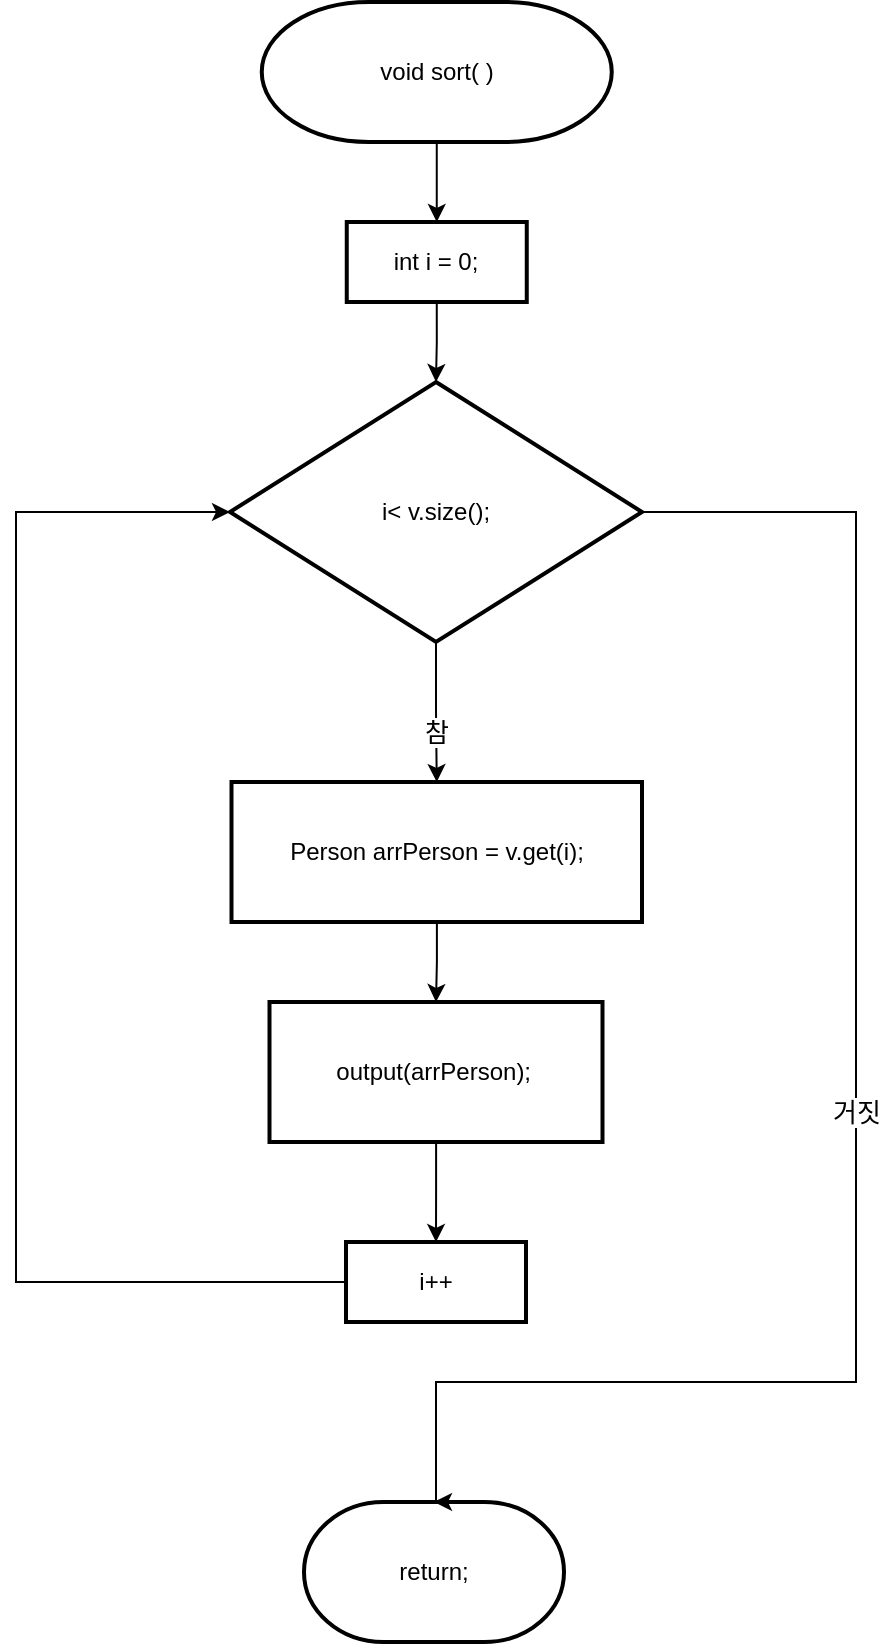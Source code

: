 <mxfile version="14.4.8" type="github">
  <diagram id="C5RBs43oDa-KdzZeNtuy" name="Page-1">
    <mxGraphModel dx="1422" dy="746" grid="1" gridSize="10" guides="1" tooltips="1" connect="1" arrows="1" fold="1" page="1" pageScale="1" pageWidth="827" pageHeight="1169" math="0" shadow="0">
      <root>
        <mxCell id="WIyWlLk6GJQsqaUBKTNV-0" />
        <mxCell id="WIyWlLk6GJQsqaUBKTNV-1" parent="WIyWlLk6GJQsqaUBKTNV-0" />
        <mxCell id="8ZOwr5buo_LH_EpZrVhO-26" style="edgeStyle=orthogonalEdgeStyle;rounded=0;orthogonalLoop=1;jettySize=auto;html=1;entryX=0.5;entryY=0;entryDx=0;entryDy=0;" parent="WIyWlLk6GJQsqaUBKTNV-1" source="8ZOwr5buo_LH_EpZrVhO-1" target="8ZOwr5buo_LH_EpZrVhO-23" edge="1">
          <mxGeometry relative="1" as="geometry" />
        </mxCell>
        <mxCell id="8ZOwr5buo_LH_EpZrVhO-1" value="Person arrPerson = v.get(i);" style="rounded=1;whiteSpace=wrap;html=1;absoluteArcSize=1;arcSize=0;strokeWidth=2;" parent="WIyWlLk6GJQsqaUBKTNV-1" vertex="1">
          <mxGeometry x="377.75" y="420" width="205.25" height="70" as="geometry" />
        </mxCell>
        <mxCell id="8ZOwr5buo_LH_EpZrVhO-5" style="edgeStyle=orthogonalEdgeStyle;rounded=0;orthogonalLoop=1;jettySize=auto;html=1;exitX=0.5;exitY=1;exitDx=0;exitDy=0;exitPerimeter=0;entryX=0.5;entryY=0;entryDx=0;entryDy=0;fontSize=13;" parent="WIyWlLk6GJQsqaUBKTNV-1" source="8ZOwr5buo_LH_EpZrVhO-6" target="8ZOwr5buo_LH_EpZrVhO-14" edge="1">
          <mxGeometry relative="1" as="geometry" />
        </mxCell>
        <mxCell id="8ZOwr5buo_LH_EpZrVhO-6" value="&lt;span style=&quot;text-align: left&quot;&gt;void&amp;nbsp;&lt;/span&gt;&lt;span style=&quot;text-align: left&quot;&gt;sort&lt;/span&gt;&lt;span style=&quot;text-align: left&quot;&gt;( )&lt;/span&gt;" style="strokeWidth=2;html=1;shape=mxgraph.flowchart.terminator;whiteSpace=wrap;" parent="WIyWlLk6GJQsqaUBKTNV-1" vertex="1">
          <mxGeometry x="392.88" y="30" width="175" height="70" as="geometry" />
        </mxCell>
        <mxCell id="8ZOwr5buo_LH_EpZrVhO-7" value="return;" style="strokeWidth=2;html=1;shape=mxgraph.flowchart.terminator;whiteSpace=wrap;" parent="WIyWlLk6GJQsqaUBKTNV-1" vertex="1">
          <mxGeometry x="414" y="780" width="130" height="70" as="geometry" />
        </mxCell>
        <mxCell id="8ZOwr5buo_LH_EpZrVhO-10" value="참" style="edgeStyle=orthogonalEdgeStyle;rounded=0;orthogonalLoop=1;jettySize=auto;html=1;exitX=0.5;exitY=1;exitDx=0;exitDy=0;exitPerimeter=0;entryX=0.5;entryY=0;entryDx=0;entryDy=0;fontSize=13;" parent="WIyWlLk6GJQsqaUBKTNV-1" source="8ZOwr5buo_LH_EpZrVhO-12" target="8ZOwr5buo_LH_EpZrVhO-1" edge="1">
          <mxGeometry y="-10" relative="1" as="geometry">
            <mxPoint as="offset" />
            <mxPoint x="480" y="390" as="targetPoint" />
          </mxGeometry>
        </mxCell>
        <mxCell id="8ZOwr5buo_LH_EpZrVhO-11" value="거짓" style="edgeStyle=orthogonalEdgeStyle;rounded=0;orthogonalLoop=1;jettySize=auto;html=1;exitX=1;exitY=0.5;exitDx=0;exitDy=0;exitPerimeter=0;fontSize=13;entryX=0.5;entryY=0;entryDx=0;entryDy=0;entryPerimeter=0;" parent="WIyWlLk6GJQsqaUBKTNV-1" source="8ZOwr5buo_LH_EpZrVhO-12" target="8ZOwr5buo_LH_EpZrVhO-7" edge="1">
          <mxGeometry relative="1" as="geometry">
            <mxPoint x="590.5" y="760" as="targetPoint" />
            <Array as="points">
              <mxPoint x="690" y="285" />
              <mxPoint x="690" y="720" />
              <mxPoint x="480" y="720" />
            </Array>
          </mxGeometry>
        </mxCell>
        <mxCell id="8ZOwr5buo_LH_EpZrVhO-12" value="i&amp;lt; v.size();" style="strokeWidth=2;html=1;shape=mxgraph.flowchart.decision;whiteSpace=wrap;" parent="WIyWlLk6GJQsqaUBKTNV-1" vertex="1">
          <mxGeometry x="377" y="220" width="206" height="130" as="geometry" />
        </mxCell>
        <mxCell id="8ZOwr5buo_LH_EpZrVhO-13" style="edgeStyle=orthogonalEdgeStyle;rounded=0;orthogonalLoop=1;jettySize=auto;html=1;exitX=0.5;exitY=1;exitDx=0;exitDy=0;entryX=0.5;entryY=0;entryDx=0;entryDy=0;entryPerimeter=0;fontSize=13;" parent="WIyWlLk6GJQsqaUBKTNV-1" source="8ZOwr5buo_LH_EpZrVhO-14" target="8ZOwr5buo_LH_EpZrVhO-12" edge="1">
          <mxGeometry relative="1" as="geometry" />
        </mxCell>
        <mxCell id="8ZOwr5buo_LH_EpZrVhO-14" value="int i = 0;" style="rounded=1;whiteSpace=wrap;html=1;absoluteArcSize=1;arcSize=0;strokeWidth=2;" parent="WIyWlLk6GJQsqaUBKTNV-1" vertex="1">
          <mxGeometry x="435.38" y="140" width="90" height="40" as="geometry" />
        </mxCell>
        <mxCell id="8ZOwr5buo_LH_EpZrVhO-20" style="edgeStyle=orthogonalEdgeStyle;rounded=0;orthogonalLoop=1;jettySize=auto;html=1;exitX=0;exitY=0.5;exitDx=0;exitDy=0;entryX=0;entryY=0.5;entryDx=0;entryDy=0;entryPerimeter=0;" parent="WIyWlLk6GJQsqaUBKTNV-1" source="8ZOwr5buo_LH_EpZrVhO-17" target="8ZOwr5buo_LH_EpZrVhO-12" edge="1">
          <mxGeometry relative="1" as="geometry">
            <Array as="points">
              <mxPoint x="270" y="670" />
              <mxPoint x="270" y="285" />
            </Array>
          </mxGeometry>
        </mxCell>
        <mxCell id="8ZOwr5buo_LH_EpZrVhO-17" value="i++" style="rounded=1;whiteSpace=wrap;html=1;absoluteArcSize=1;arcSize=0;strokeWidth=2;" parent="WIyWlLk6GJQsqaUBKTNV-1" vertex="1">
          <mxGeometry x="435" y="650" width="90" height="40" as="geometry" />
        </mxCell>
        <mxCell id="8ZOwr5buo_LH_EpZrVhO-25" style="edgeStyle=orthogonalEdgeStyle;rounded=0;orthogonalLoop=1;jettySize=auto;html=1;entryX=0.5;entryY=0;entryDx=0;entryDy=0;" parent="WIyWlLk6GJQsqaUBKTNV-1" source="8ZOwr5buo_LH_EpZrVhO-23" target="8ZOwr5buo_LH_EpZrVhO-17" edge="1">
          <mxGeometry relative="1" as="geometry" />
        </mxCell>
        <mxCell id="8ZOwr5buo_LH_EpZrVhO-23" value="&lt;span style=&quot;font-family: &amp;#34;helvetica&amp;#34; ; text-align: left&quot;&gt;output(arrPerson);&amp;nbsp;&lt;/span&gt;" style="rounded=1;whiteSpace=wrap;html=1;absoluteArcSize=1;arcSize=0;strokeWidth=2;" parent="WIyWlLk6GJQsqaUBKTNV-1" vertex="1">
          <mxGeometry x="396.75" y="530" width="166.5" height="70" as="geometry" />
        </mxCell>
      </root>
    </mxGraphModel>
  </diagram>
</mxfile>
